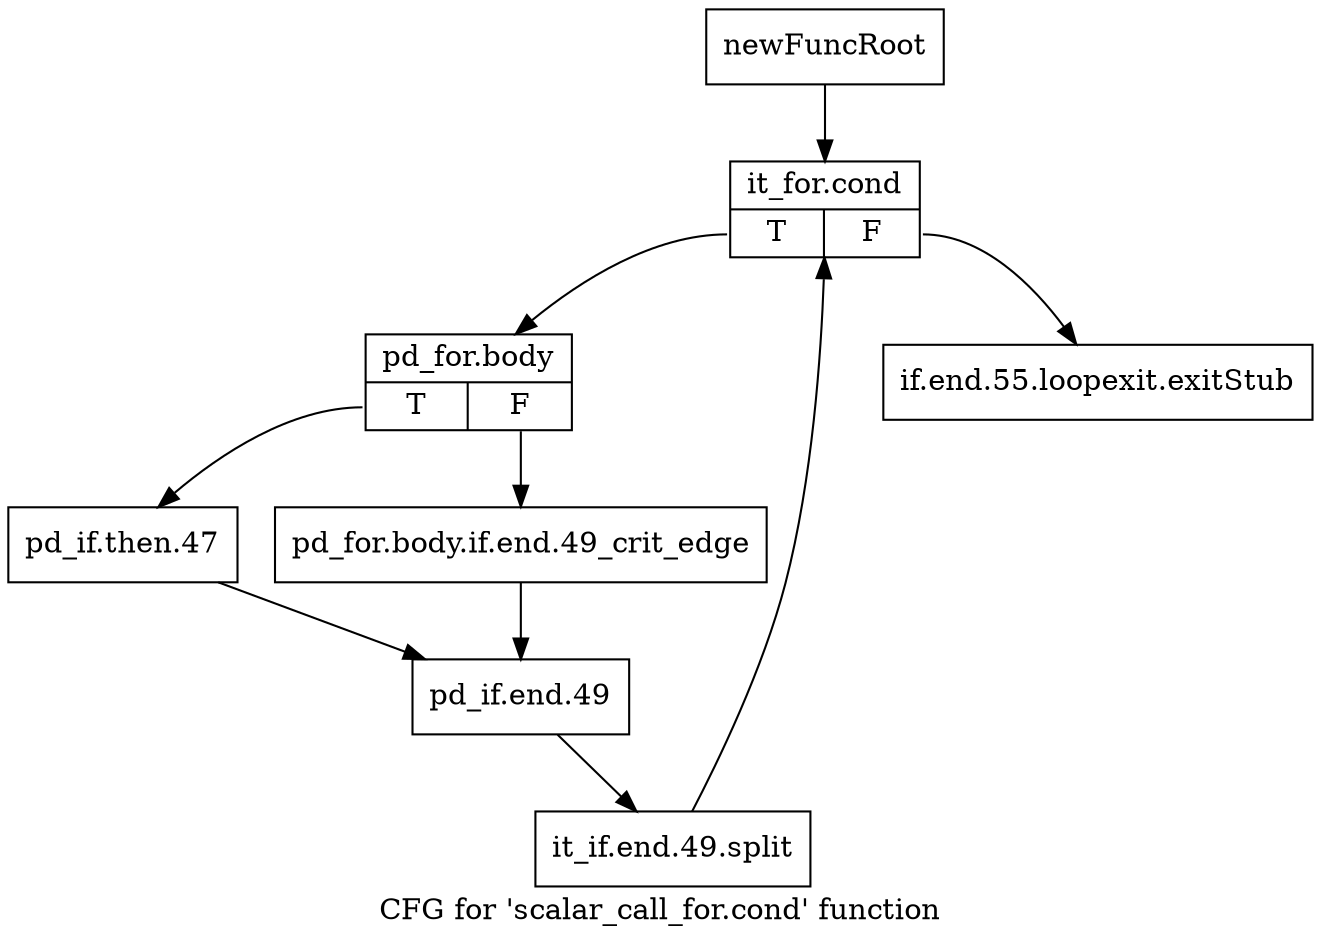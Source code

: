 digraph "CFG for 'scalar_call_for.cond' function" {
	label="CFG for 'scalar_call_for.cond' function";

	Node0x58cbc00 [shape=record,label="{newFuncRoot}"];
	Node0x58cbc00 -> Node0x58d6bb0;
	Node0x58d6b60 [shape=record,label="{if.end.55.loopexit.exitStub}"];
	Node0x58d6bb0 [shape=record,label="{it_for.cond|{<s0>T|<s1>F}}"];
	Node0x58d6bb0:s0 -> Node0x58d6c00;
	Node0x58d6bb0:s1 -> Node0x58d6b60;
	Node0x58d6c00 [shape=record,label="{pd_for.body|{<s0>T|<s1>F}}"];
	Node0x58d6c00:s0 -> Node0x58d6ca0;
	Node0x58d6c00:s1 -> Node0x58d6c50;
	Node0x58d6c50 [shape=record,label="{pd_for.body.if.end.49_crit_edge}"];
	Node0x58d6c50 -> Node0x58d6cf0;
	Node0x58d6ca0 [shape=record,label="{pd_if.then.47}"];
	Node0x58d6ca0 -> Node0x58d6cf0;
	Node0x58d6cf0 [shape=record,label="{pd_if.end.49}"];
	Node0x58d6cf0 -> Node0x6e76310;
	Node0x6e76310 [shape=record,label="{it_if.end.49.split}"];
	Node0x6e76310 -> Node0x58d6bb0;
}
